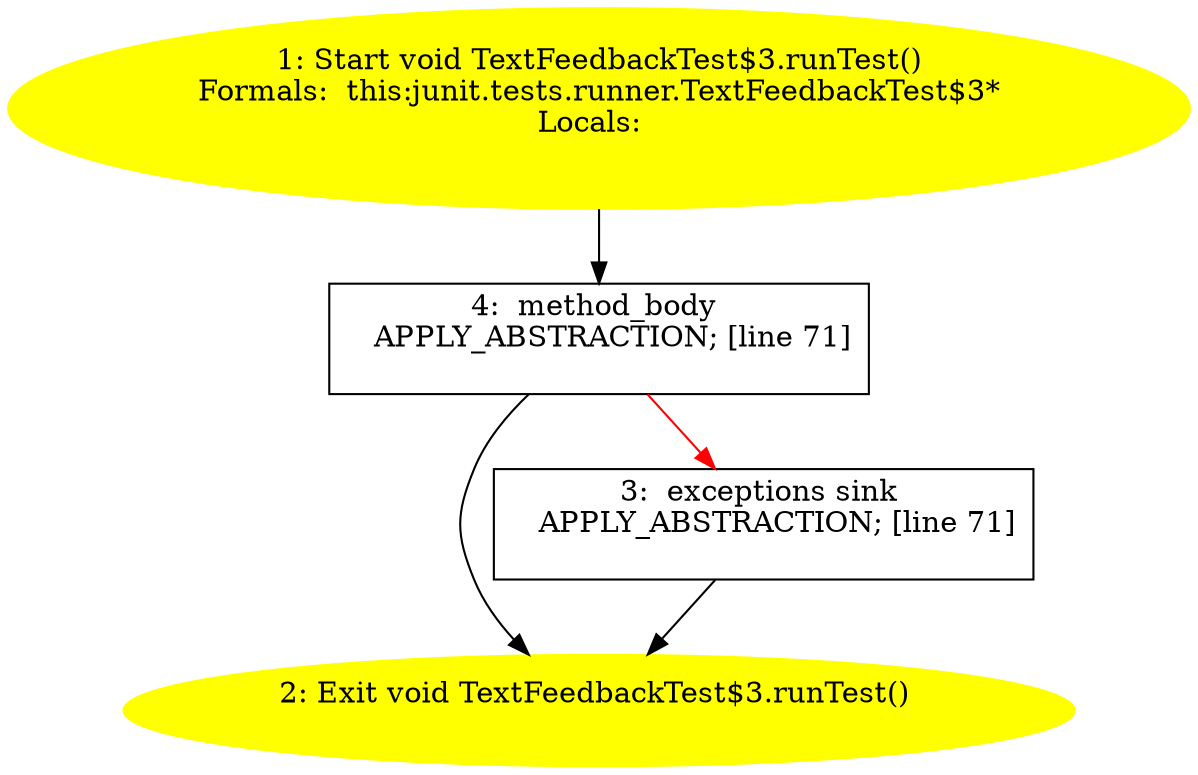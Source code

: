 /* @generated */
digraph cfg {
"junit.tests.runner.TextFeedbackTest$3.runTest():void.aead0e5a59582c25de487b61f959afaa_1" [label="1: Start void TextFeedbackTest$3.runTest()\nFormals:  this:junit.tests.runner.TextFeedbackTest$3*\nLocals:  \n  " color=yellow style=filled]
	

	 "junit.tests.runner.TextFeedbackTest$3.runTest():void.aead0e5a59582c25de487b61f959afaa_1" -> "junit.tests.runner.TextFeedbackTest$3.runTest():void.aead0e5a59582c25de487b61f959afaa_4" ;
"junit.tests.runner.TextFeedbackTest$3.runTest():void.aead0e5a59582c25de487b61f959afaa_2" [label="2: Exit void TextFeedbackTest$3.runTest() \n  " color=yellow style=filled]
	

"junit.tests.runner.TextFeedbackTest$3.runTest():void.aead0e5a59582c25de487b61f959afaa_3" [label="3:  exceptions sink \n   APPLY_ABSTRACTION; [line 71]\n " shape="box"]
	

	 "junit.tests.runner.TextFeedbackTest$3.runTest():void.aead0e5a59582c25de487b61f959afaa_3" -> "junit.tests.runner.TextFeedbackTest$3.runTest():void.aead0e5a59582c25de487b61f959afaa_2" ;
"junit.tests.runner.TextFeedbackTest$3.runTest():void.aead0e5a59582c25de487b61f959afaa_4" [label="4:  method_body \n   APPLY_ABSTRACTION; [line 71]\n " shape="box"]
	

	 "junit.tests.runner.TextFeedbackTest$3.runTest():void.aead0e5a59582c25de487b61f959afaa_4" -> "junit.tests.runner.TextFeedbackTest$3.runTest():void.aead0e5a59582c25de487b61f959afaa_2" ;
	 "junit.tests.runner.TextFeedbackTest$3.runTest():void.aead0e5a59582c25de487b61f959afaa_4" -> "junit.tests.runner.TextFeedbackTest$3.runTest():void.aead0e5a59582c25de487b61f959afaa_3" [color="red" ];
}
